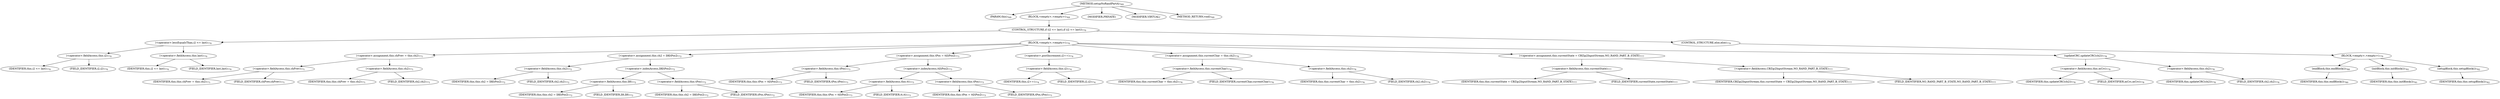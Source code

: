 digraph "setupNoRandPartA" {  
"2556" [label = <(METHOD,setupNoRandPartA)<SUB>769</SUB>> ]
"73" [label = <(PARAM,this)<SUB>769</SUB>> ]
"2557" [label = <(BLOCK,&lt;empty&gt;,&lt;empty&gt;)<SUB>769</SUB>> ]
"2558" [label = <(CONTROL_STRUCTURE,if (i2 &lt;= last),if (i2 &lt;= last))<SUB>770</SUB>> ]
"2559" [label = <(&lt;operator&gt;.lessEqualsThan,i2 &lt;= last)<SUB>770</SUB>> ]
"2560" [label = <(&lt;operator&gt;.fieldAccess,this.i2)<SUB>770</SUB>> ]
"2561" [label = <(IDENTIFIER,this,i2 &lt;= last)<SUB>770</SUB>> ]
"2562" [label = <(FIELD_IDENTIFIER,i2,i2)<SUB>770</SUB>> ]
"2563" [label = <(&lt;operator&gt;.fieldAccess,this.last)<SUB>770</SUB>> ]
"2564" [label = <(IDENTIFIER,this,i2 &lt;= last)<SUB>770</SUB>> ]
"2565" [label = <(FIELD_IDENTIFIER,last,last)<SUB>770</SUB>> ]
"2566" [label = <(BLOCK,&lt;empty&gt;,&lt;empty&gt;)<SUB>770</SUB>> ]
"2567" [label = <(&lt;operator&gt;.assignment,this.chPrev = this.ch2)<SUB>771</SUB>> ]
"2568" [label = <(&lt;operator&gt;.fieldAccess,this.chPrev)<SUB>771</SUB>> ]
"2569" [label = <(IDENTIFIER,this,this.chPrev = this.ch2)<SUB>771</SUB>> ]
"2570" [label = <(FIELD_IDENTIFIER,chPrev,chPrev)<SUB>771</SUB>> ]
"2571" [label = <(&lt;operator&gt;.fieldAccess,this.ch2)<SUB>771</SUB>> ]
"2572" [label = <(IDENTIFIER,this,this.chPrev = this.ch2)<SUB>771</SUB>> ]
"2573" [label = <(FIELD_IDENTIFIER,ch2,ch2)<SUB>771</SUB>> ]
"2574" [label = <(&lt;operator&gt;.assignment,this.ch2 = ll8[tPos])<SUB>772</SUB>> ]
"2575" [label = <(&lt;operator&gt;.fieldAccess,this.ch2)<SUB>772</SUB>> ]
"2576" [label = <(IDENTIFIER,this,this.ch2 = ll8[tPos])<SUB>772</SUB>> ]
"2577" [label = <(FIELD_IDENTIFIER,ch2,ch2)<SUB>772</SUB>> ]
"2578" [label = <(&lt;operator&gt;.indexAccess,ll8[tPos])<SUB>772</SUB>> ]
"2579" [label = <(&lt;operator&gt;.fieldAccess,this.ll8)<SUB>772</SUB>> ]
"2580" [label = <(IDENTIFIER,this,this.ch2 = ll8[tPos])<SUB>772</SUB>> ]
"2581" [label = <(FIELD_IDENTIFIER,ll8,ll8)<SUB>772</SUB>> ]
"2582" [label = <(&lt;operator&gt;.fieldAccess,this.tPos)<SUB>772</SUB>> ]
"2583" [label = <(IDENTIFIER,this,this.ch2 = ll8[tPos])<SUB>772</SUB>> ]
"2584" [label = <(FIELD_IDENTIFIER,tPos,tPos)<SUB>772</SUB>> ]
"2585" [label = <(&lt;operator&gt;.assignment,this.tPos = tt[tPos])<SUB>773</SUB>> ]
"2586" [label = <(&lt;operator&gt;.fieldAccess,this.tPos)<SUB>773</SUB>> ]
"2587" [label = <(IDENTIFIER,this,this.tPos = tt[tPos])<SUB>773</SUB>> ]
"2588" [label = <(FIELD_IDENTIFIER,tPos,tPos)<SUB>773</SUB>> ]
"2589" [label = <(&lt;operator&gt;.indexAccess,tt[tPos])<SUB>773</SUB>> ]
"2590" [label = <(&lt;operator&gt;.fieldAccess,this.tt)<SUB>773</SUB>> ]
"2591" [label = <(IDENTIFIER,this,this.tPos = tt[tPos])<SUB>773</SUB>> ]
"2592" [label = <(FIELD_IDENTIFIER,tt,tt)<SUB>773</SUB>> ]
"2593" [label = <(&lt;operator&gt;.fieldAccess,this.tPos)<SUB>773</SUB>> ]
"2594" [label = <(IDENTIFIER,this,this.tPos = tt[tPos])<SUB>773</SUB>> ]
"2595" [label = <(FIELD_IDENTIFIER,tPos,tPos)<SUB>773</SUB>> ]
"2596" [label = <(&lt;operator&gt;.postIncrement,i2++)<SUB>774</SUB>> ]
"2597" [label = <(&lt;operator&gt;.fieldAccess,this.i2)<SUB>774</SUB>> ]
"2598" [label = <(IDENTIFIER,this,i2++)<SUB>774</SUB>> ]
"2599" [label = <(FIELD_IDENTIFIER,i2,i2)<SUB>774</SUB>> ]
"2600" [label = <(&lt;operator&gt;.assignment,this.currentChar = this.ch2)<SUB>776</SUB>> ]
"2601" [label = <(&lt;operator&gt;.fieldAccess,this.currentChar)<SUB>776</SUB>> ]
"2602" [label = <(IDENTIFIER,this,this.currentChar = this.ch2)<SUB>776</SUB>> ]
"2603" [label = <(FIELD_IDENTIFIER,currentChar,currentChar)<SUB>776</SUB>> ]
"2604" [label = <(&lt;operator&gt;.fieldAccess,this.ch2)<SUB>776</SUB>> ]
"2605" [label = <(IDENTIFIER,this,this.currentChar = this.ch2)<SUB>776</SUB>> ]
"2606" [label = <(FIELD_IDENTIFIER,ch2,ch2)<SUB>776</SUB>> ]
"2607" [label = <(&lt;operator&gt;.assignment,this.currentState = CBZip2InputStream.NO_RAND_PART_B_STATE)<SUB>777</SUB>> ]
"2608" [label = <(&lt;operator&gt;.fieldAccess,this.currentState)<SUB>777</SUB>> ]
"2609" [label = <(IDENTIFIER,this,this.currentState = CBZip2InputStream.NO_RAND_PART_B_STATE)<SUB>777</SUB>> ]
"2610" [label = <(FIELD_IDENTIFIER,currentState,currentState)<SUB>777</SUB>> ]
"2611" [label = <(&lt;operator&gt;.fieldAccess,CBZip2InputStream.NO_RAND_PART_B_STATE)<SUB>777</SUB>> ]
"2612" [label = <(IDENTIFIER,CBZip2InputStream,this.currentState = CBZip2InputStream.NO_RAND_PART_B_STATE)<SUB>777</SUB>> ]
"2613" [label = <(FIELD_IDENTIFIER,NO_RAND_PART_B_STATE,NO_RAND_PART_B_STATE)<SUB>777</SUB>> ]
"2614" [label = <(updateCRC,updateCRC(ch2))<SUB>778</SUB>> ]
"2615" [label = <(&lt;operator&gt;.fieldAccess,this.mCrc)<SUB>778</SUB>> ]
"2616" [label = <(IDENTIFIER,this,updateCRC(ch2))<SUB>778</SUB>> ]
"2617" [label = <(FIELD_IDENTIFIER,mCrc,mCrc)<SUB>778</SUB>> ]
"2618" [label = <(&lt;operator&gt;.fieldAccess,this.ch2)<SUB>778</SUB>> ]
"2619" [label = <(IDENTIFIER,this,updateCRC(ch2))<SUB>778</SUB>> ]
"2620" [label = <(FIELD_IDENTIFIER,ch2,ch2)<SUB>778</SUB>> ]
"2621" [label = <(CONTROL_STRUCTURE,else,else)<SUB>779</SUB>> ]
"2622" [label = <(BLOCK,&lt;empty&gt;,&lt;empty&gt;)<SUB>779</SUB>> ]
"2623" [label = <(endBlock,this.endBlock())<SUB>780</SUB>> ]
"72" [label = <(IDENTIFIER,this,this.endBlock())<SUB>780</SUB>> ]
"2624" [label = <(initBlock,this.initBlock())<SUB>781</SUB>> ]
"74" [label = <(IDENTIFIER,this,this.initBlock())<SUB>781</SUB>> ]
"2625" [label = <(setupBlock,this.setupBlock())<SUB>782</SUB>> ]
"75" [label = <(IDENTIFIER,this,this.setupBlock())<SUB>782</SUB>> ]
"2626" [label = <(MODIFIER,PRIVATE)> ]
"2627" [label = <(MODIFIER,VIRTUAL)> ]
"2628" [label = <(METHOD_RETURN,void)<SUB>769</SUB>> ]
  "2556" -> "73" 
  "2556" -> "2557" 
  "2556" -> "2626" 
  "2556" -> "2627" 
  "2556" -> "2628" 
  "2557" -> "2558" 
  "2558" -> "2559" 
  "2558" -> "2566" 
  "2558" -> "2621" 
  "2559" -> "2560" 
  "2559" -> "2563" 
  "2560" -> "2561" 
  "2560" -> "2562" 
  "2563" -> "2564" 
  "2563" -> "2565" 
  "2566" -> "2567" 
  "2566" -> "2574" 
  "2566" -> "2585" 
  "2566" -> "2596" 
  "2566" -> "2600" 
  "2566" -> "2607" 
  "2566" -> "2614" 
  "2567" -> "2568" 
  "2567" -> "2571" 
  "2568" -> "2569" 
  "2568" -> "2570" 
  "2571" -> "2572" 
  "2571" -> "2573" 
  "2574" -> "2575" 
  "2574" -> "2578" 
  "2575" -> "2576" 
  "2575" -> "2577" 
  "2578" -> "2579" 
  "2578" -> "2582" 
  "2579" -> "2580" 
  "2579" -> "2581" 
  "2582" -> "2583" 
  "2582" -> "2584" 
  "2585" -> "2586" 
  "2585" -> "2589" 
  "2586" -> "2587" 
  "2586" -> "2588" 
  "2589" -> "2590" 
  "2589" -> "2593" 
  "2590" -> "2591" 
  "2590" -> "2592" 
  "2593" -> "2594" 
  "2593" -> "2595" 
  "2596" -> "2597" 
  "2597" -> "2598" 
  "2597" -> "2599" 
  "2600" -> "2601" 
  "2600" -> "2604" 
  "2601" -> "2602" 
  "2601" -> "2603" 
  "2604" -> "2605" 
  "2604" -> "2606" 
  "2607" -> "2608" 
  "2607" -> "2611" 
  "2608" -> "2609" 
  "2608" -> "2610" 
  "2611" -> "2612" 
  "2611" -> "2613" 
  "2614" -> "2615" 
  "2614" -> "2618" 
  "2615" -> "2616" 
  "2615" -> "2617" 
  "2618" -> "2619" 
  "2618" -> "2620" 
  "2621" -> "2622" 
  "2622" -> "2623" 
  "2622" -> "2624" 
  "2622" -> "2625" 
  "2623" -> "72" 
  "2624" -> "74" 
  "2625" -> "75" 
}
